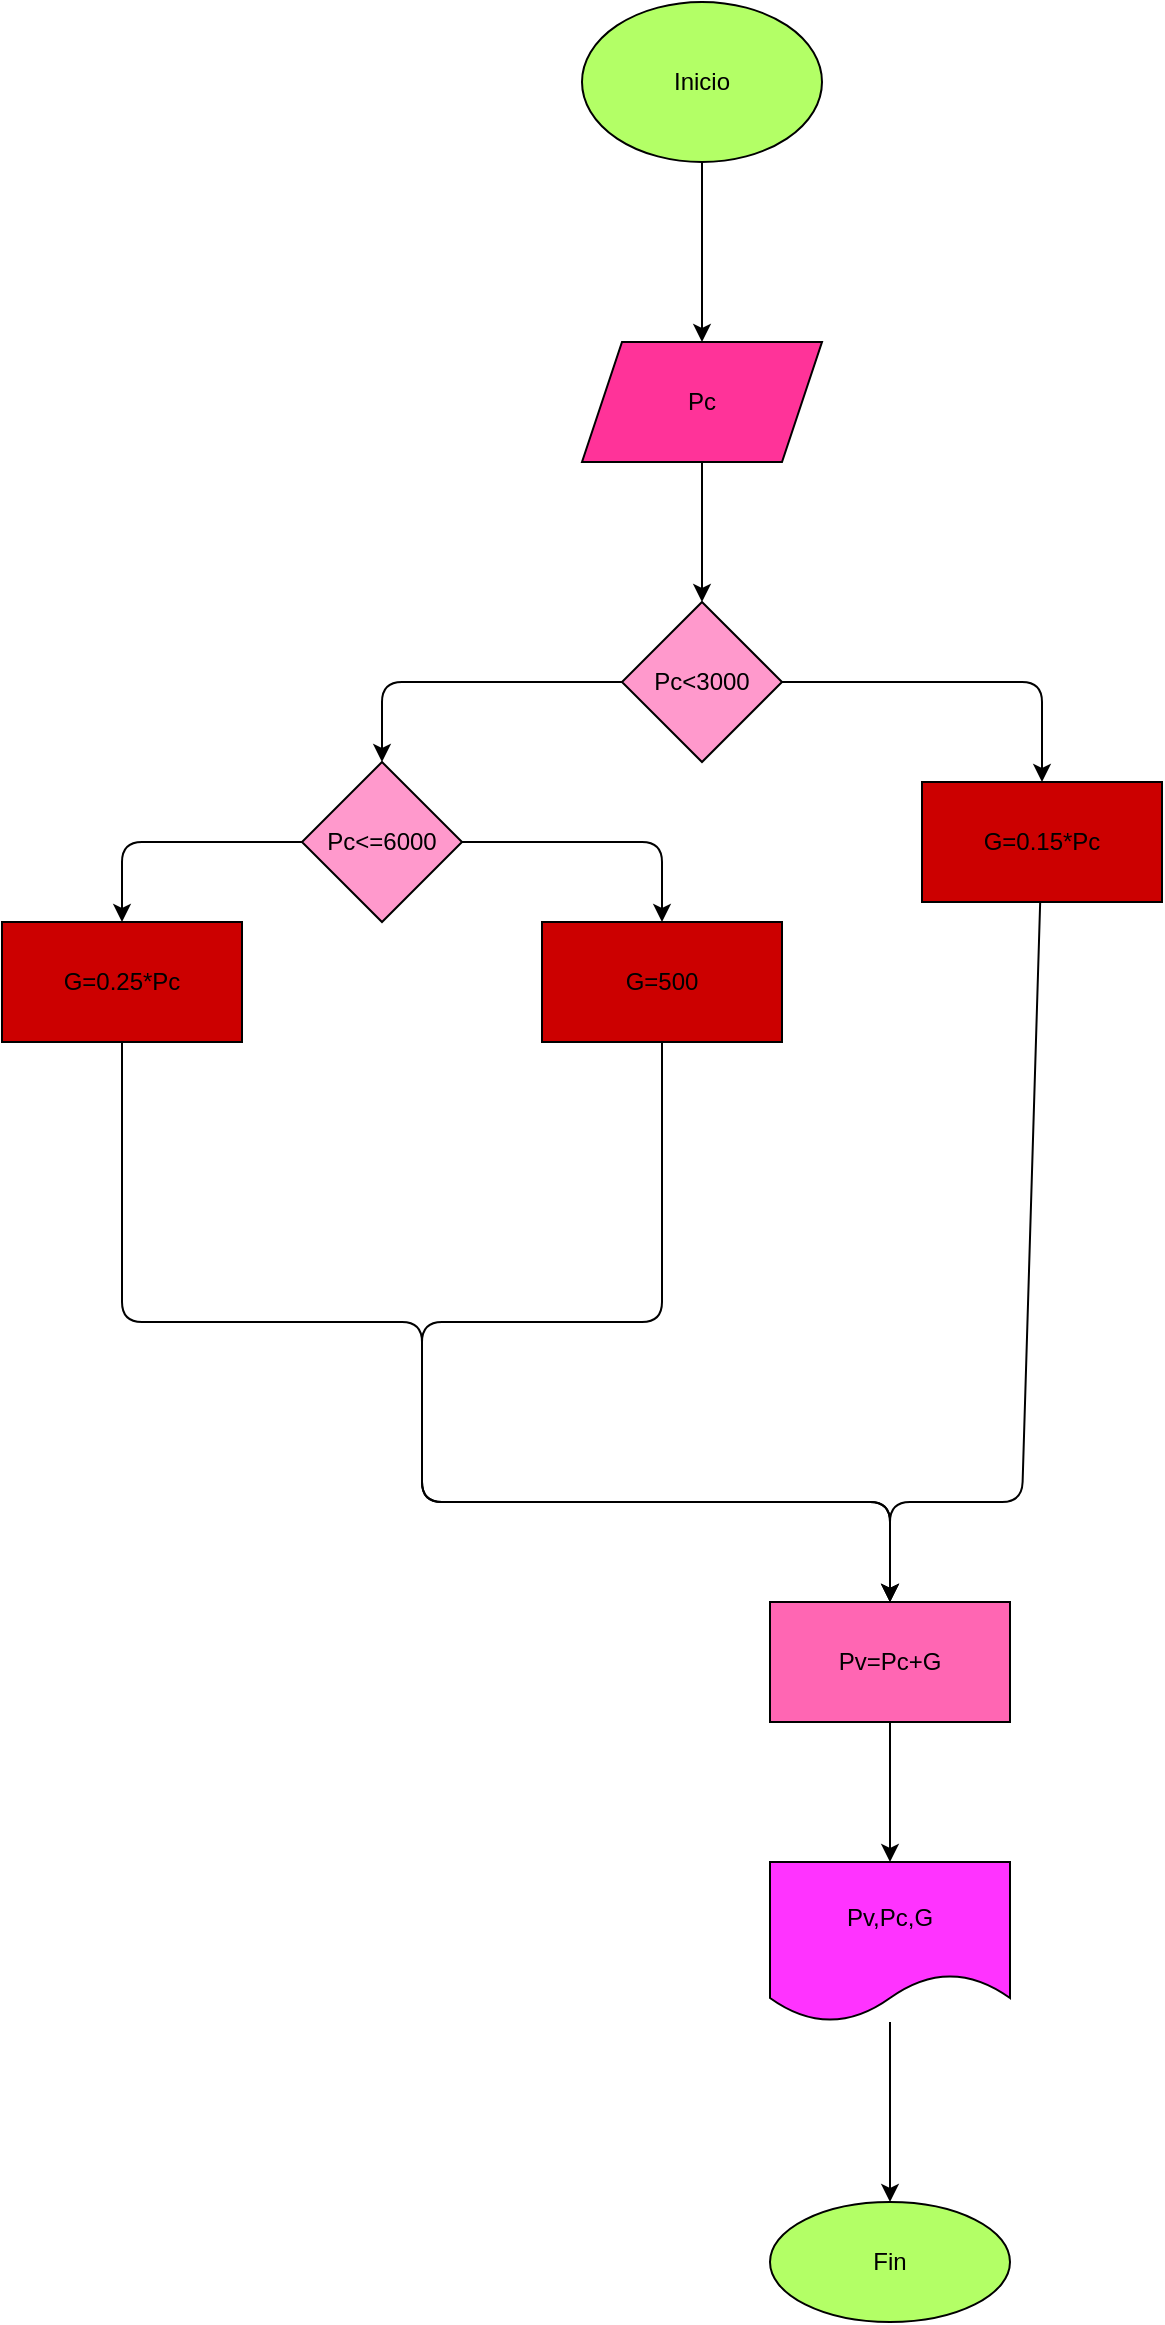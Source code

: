 <mxfile>
    <diagram id="PxYwhebEiZlRsw_DZFc-" name="Page-1">
        <mxGraphModel dx="1717" dy="409" grid="1" gridSize="10" guides="1" tooltips="1" connect="1" arrows="1" fold="1" page="1" pageScale="1" pageWidth="827" pageHeight="1169" math="0" shadow="0">
            <root>
                <mxCell id="0"/>
                <mxCell id="1" parent="0"/>
                <mxCell id="4" value="" style="edgeStyle=none;html=1;" parent="1" source="2" target="3" edge="1">
                    <mxGeometry relative="1" as="geometry"/>
                </mxCell>
                <mxCell id="2" value="Inicio" style="ellipse;whiteSpace=wrap;html=1;fillColor=#B3FF66;" parent="1" vertex="1">
                    <mxGeometry x="260" y="180" width="120" height="80" as="geometry"/>
                </mxCell>
                <mxCell id="6" value="" style="edgeStyle=none;html=1;" parent="1" source="3" target="5" edge="1">
                    <mxGeometry relative="1" as="geometry"/>
                </mxCell>
                <mxCell id="3" value="Pc" style="shape=parallelogram;perimeter=parallelogramPerimeter;whiteSpace=wrap;html=1;fixedSize=1;fillColor=#FF3399;" parent="1" vertex="1">
                    <mxGeometry x="260" y="350" width="120" height="60" as="geometry"/>
                </mxCell>
                <mxCell id="8" value="" style="edgeStyle=none;html=1;" parent="1" source="5" target="7" edge="1">
                    <mxGeometry relative="1" as="geometry">
                        <Array as="points">
                            <mxPoint x="160" y="520"/>
                        </Array>
                    </mxGeometry>
                </mxCell>
                <mxCell id="10" value="" style="edgeStyle=none;html=1;" parent="1" source="5" target="9" edge="1">
                    <mxGeometry relative="1" as="geometry">
                        <Array as="points">
                            <mxPoint x="490" y="520"/>
                        </Array>
                    </mxGeometry>
                </mxCell>
                <mxCell id="5" value="Pc&amp;lt;3000" style="rhombus;whiteSpace=wrap;html=1;fillColor=#FF99CC;" parent="1" vertex="1">
                    <mxGeometry x="280" y="480" width="80" height="80" as="geometry"/>
                </mxCell>
                <mxCell id="12" value="" style="edgeStyle=none;html=1;" parent="1" source="7" target="11" edge="1">
                    <mxGeometry relative="1" as="geometry">
                        <Array as="points">
                            <mxPoint x="300" y="600"/>
                        </Array>
                    </mxGeometry>
                </mxCell>
                <mxCell id="14" value="" style="edgeStyle=none;html=1;" parent="1" source="7" target="13" edge="1">
                    <mxGeometry relative="1" as="geometry">
                        <Array as="points">
                            <mxPoint x="30" y="600"/>
                        </Array>
                    </mxGeometry>
                </mxCell>
                <mxCell id="7" value="Pc&amp;lt;=6000" style="rhombus;whiteSpace=wrap;html=1;fillColor=#FF99CC;" parent="1" vertex="1">
                    <mxGeometry x="120" y="560" width="80" height="80" as="geometry"/>
                </mxCell>
                <mxCell id="18" style="edgeStyle=none;html=1;entryX=0.5;entryY=0;entryDx=0;entryDy=0;" parent="1" source="9" target="15" edge="1">
                    <mxGeometry relative="1" as="geometry">
                        <Array as="points">
                            <mxPoint x="480" y="930"/>
                            <mxPoint x="414" y="930"/>
                        </Array>
                    </mxGeometry>
                </mxCell>
                <mxCell id="9" value="G=0.15*Pc" style="whiteSpace=wrap;html=1;fillColor=#CC0000;" parent="1" vertex="1">
                    <mxGeometry x="430" y="570" width="120" height="60" as="geometry"/>
                </mxCell>
                <mxCell id="17" style="edgeStyle=none;html=1;entryX=0.5;entryY=0;entryDx=0;entryDy=0;" parent="1" source="11" target="15" edge="1">
                    <mxGeometry relative="1" as="geometry">
                        <Array as="points">
                            <mxPoint x="300" y="840"/>
                            <mxPoint x="180" y="840"/>
                            <mxPoint x="180" y="930"/>
                            <mxPoint x="414" y="930"/>
                        </Array>
                    </mxGeometry>
                </mxCell>
                <mxCell id="11" value="G=500" style="whiteSpace=wrap;html=1;fillColor=#CC0000;" parent="1" vertex="1">
                    <mxGeometry x="240" y="640" width="120" height="60" as="geometry"/>
                </mxCell>
                <mxCell id="16" value="" style="edgeStyle=none;html=1;" parent="1" source="13" target="15" edge="1">
                    <mxGeometry relative="1" as="geometry">
                        <Array as="points">
                            <mxPoint x="30" y="840"/>
                            <mxPoint x="180" y="840"/>
                            <mxPoint x="180" y="930"/>
                            <mxPoint x="414" y="930"/>
                        </Array>
                    </mxGeometry>
                </mxCell>
                <mxCell id="13" value="G=0.25*Pc" style="whiteSpace=wrap;html=1;fillColor=#CC0000;" parent="1" vertex="1">
                    <mxGeometry x="-30" y="640" width="120" height="60" as="geometry"/>
                </mxCell>
                <mxCell id="20" value="" style="edgeStyle=none;html=1;" parent="1" source="15" target="19" edge="1">
                    <mxGeometry relative="1" as="geometry"/>
                </mxCell>
                <mxCell id="15" value="Pv=Pc+G" style="whiteSpace=wrap;html=1;fillColor=#FF66B3;" parent="1" vertex="1">
                    <mxGeometry x="354" y="980" width="120" height="60" as="geometry"/>
                </mxCell>
                <mxCell id="22" value="" style="edgeStyle=none;html=1;" parent="1" source="19" target="21" edge="1">
                    <mxGeometry relative="1" as="geometry"/>
                </mxCell>
                <mxCell id="19" value="Pv,Pc,G" style="shape=document;whiteSpace=wrap;html=1;boundedLbl=1;fillColor=#FF33FF;" parent="1" vertex="1">
                    <mxGeometry x="354" y="1110" width="120" height="80" as="geometry"/>
                </mxCell>
                <mxCell id="21" value="Fin" style="ellipse;whiteSpace=wrap;html=1;fillColor=#B3FF66;" parent="1" vertex="1">
                    <mxGeometry x="354" y="1280" width="120" height="60" as="geometry"/>
                </mxCell>
            </root>
        </mxGraphModel>
    </diagram>
</mxfile>